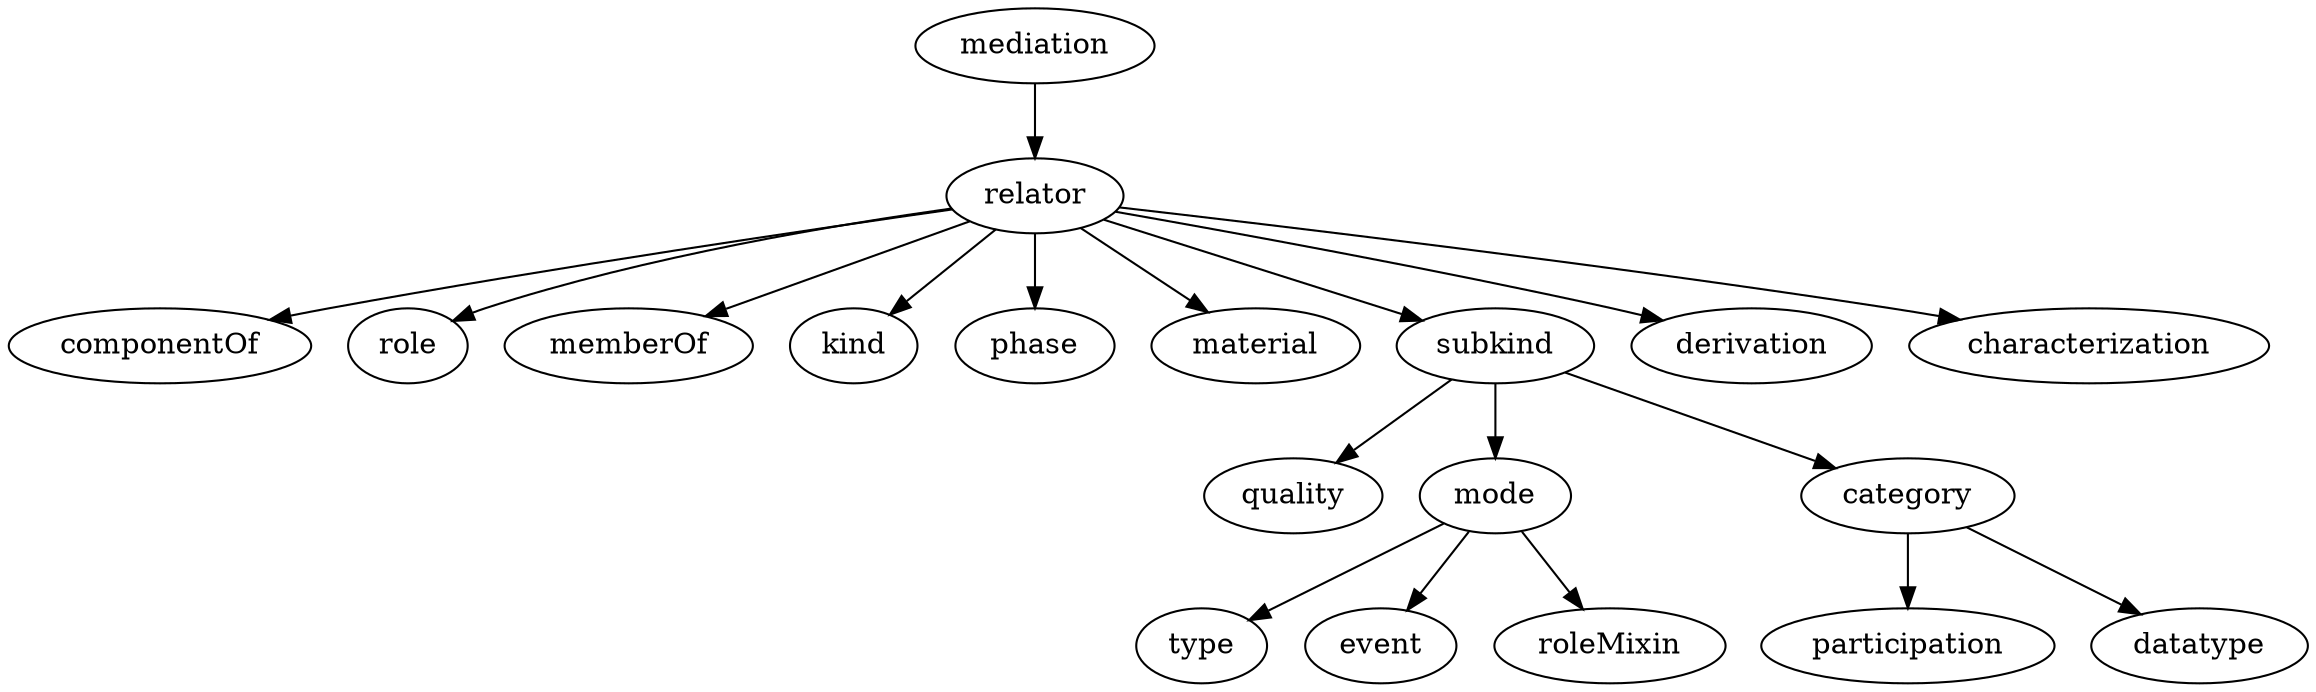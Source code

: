 strict digraph  {
mediation;
relator;
componentOf;
role;
memberOf;
kind;
phase;
material;
subkind;
derivation;
characterization;
quality;
mode;
category;
type;
event;
roleMixin;
participation;
datatype;
mediation -> relator;
relator -> componentOf;
relator -> role;
relator -> memberOf;
relator -> kind;
relator -> phase;
relator -> material;
relator -> subkind;
relator -> derivation;
relator -> characterization;
subkind -> quality;
subkind -> mode;
subkind -> category;
mode -> type;
mode -> event;
mode -> roleMixin;
category -> participation;
category -> datatype;
}
